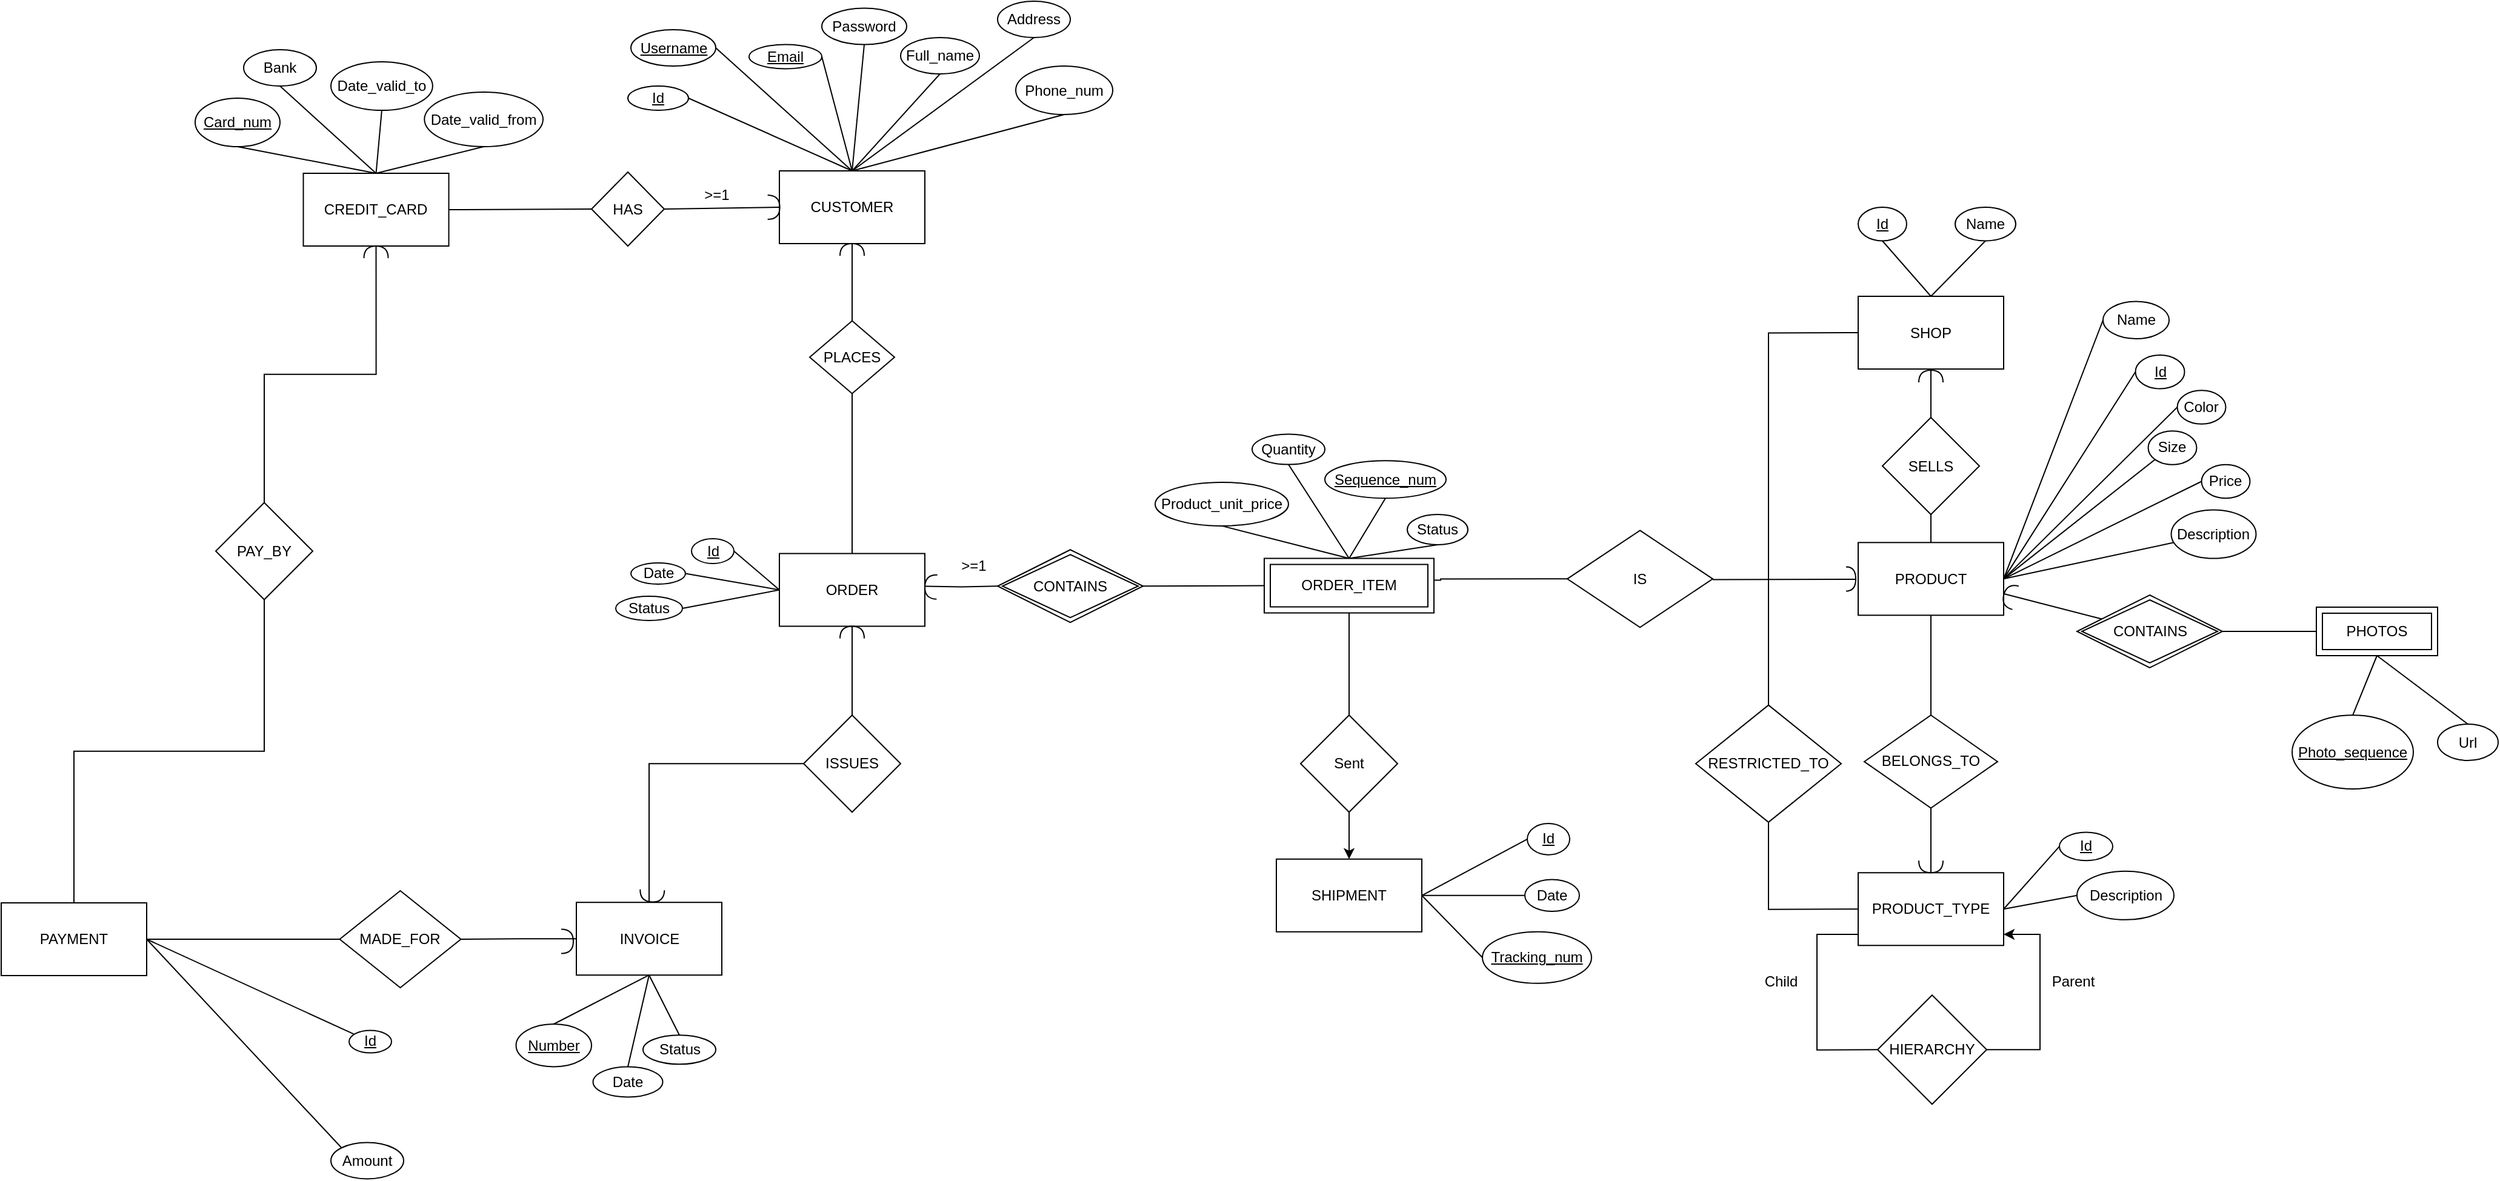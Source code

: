 <mxfile version="15.5.0" type="github">
  <diagram name="Page-1" id="e7e014a7-5840-1c2e-5031-d8a46d1fe8dd">
    <mxGraphModel dx="2207" dy="547" grid="1" gridSize="10" guides="1" tooltips="1" connect="1" arrows="1" fold="1" page="1" pageScale="1" pageWidth="1169" pageHeight="826" background="none" math="0" shadow="0">
      <root>
        <mxCell id="0" />
        <mxCell id="1" parent="0" />
        <mxCell id="rf6OLHSVhCsBGT3hQJzp-183" style="edgeStyle=none;orthogonalLoop=1;jettySize=auto;html=1;exitX=0.5;exitY=0;exitDx=0;exitDy=0;entryX=0.5;entryY=1;entryDx=0;entryDy=0;endArrow=none;" parent="1" source="rf6OLHSVhCsBGT3hQJzp-190" target="rf6OLHSVhCsBGT3hQJzp-280" edge="1">
          <mxGeometry relative="1" as="geometry" />
        </mxCell>
        <mxCell id="rf6OLHSVhCsBGT3hQJzp-184" style="edgeStyle=none;orthogonalLoop=1;jettySize=auto;html=1;exitX=0.5;exitY=0;exitDx=0;exitDy=0;entryX=0.5;entryY=1;entryDx=0;entryDy=0;endArrow=none;" parent="1" source="rf6OLHSVhCsBGT3hQJzp-190" target="rf6OLHSVhCsBGT3hQJzp-281" edge="1">
          <mxGeometry relative="1" as="geometry" />
        </mxCell>
        <mxCell id="rf6OLHSVhCsBGT3hQJzp-185" style="edgeStyle=none;orthogonalLoop=1;jettySize=auto;html=1;exitX=0.5;exitY=0;exitDx=0;exitDy=0;entryX=1;entryY=0.5;entryDx=0;entryDy=0;endArrow=none;" parent="1" source="rf6OLHSVhCsBGT3hQJzp-190" target="rf6OLHSVhCsBGT3hQJzp-223" edge="1">
          <mxGeometry relative="1" as="geometry" />
        </mxCell>
        <mxCell id="rf6OLHSVhCsBGT3hQJzp-186" style="edgeStyle=none;orthogonalLoop=1;jettySize=auto;html=1;exitX=0.5;exitY=0;exitDx=0;exitDy=0;entryX=1;entryY=0.5;entryDx=0;entryDy=0;endArrow=none;" parent="1" source="rf6OLHSVhCsBGT3hQJzp-190" target="rf6OLHSVhCsBGT3hQJzp-222" edge="1">
          <mxGeometry relative="1" as="geometry" />
        </mxCell>
        <mxCell id="rf6OLHSVhCsBGT3hQJzp-187" style="edgeStyle=none;orthogonalLoop=1;jettySize=auto;html=1;exitX=0.5;exitY=0;exitDx=0;exitDy=0;entryX=0.5;entryY=1;entryDx=0;entryDy=0;endArrow=none;" parent="1" source="rf6OLHSVhCsBGT3hQJzp-190" target="rf6OLHSVhCsBGT3hQJzp-282" edge="1">
          <mxGeometry relative="1" as="geometry" />
        </mxCell>
        <mxCell id="rf6OLHSVhCsBGT3hQJzp-188" style="edgeStyle=none;orthogonalLoop=1;jettySize=auto;html=1;exitX=0.5;exitY=0;exitDx=0;exitDy=0;entryX=1;entryY=0.5;entryDx=0;entryDy=0;endArrow=none;" parent="1" source="rf6OLHSVhCsBGT3hQJzp-190" target="rf6OLHSVhCsBGT3hQJzp-198" edge="1">
          <mxGeometry relative="1" as="geometry" />
        </mxCell>
        <mxCell id="rf6OLHSVhCsBGT3hQJzp-189" style="edgeStyle=none;orthogonalLoop=1;jettySize=auto;html=1;exitX=0.5;exitY=0;exitDx=0;exitDy=0;entryX=0.5;entryY=1;entryDx=0;entryDy=0;endArrow=none;" parent="1" source="rf6OLHSVhCsBGT3hQJzp-190" target="rf6OLHSVhCsBGT3hQJzp-279" edge="1">
          <mxGeometry relative="1" as="geometry" />
        </mxCell>
        <mxCell id="rf6OLHSVhCsBGT3hQJzp-190" value="CUSTOMER" style="rounded=0;whiteSpace=wrap;html=1;" parent="1" vertex="1">
          <mxGeometry x="-368" y="440" width="120" height="60" as="geometry" />
        </mxCell>
        <mxCell id="rf6OLHSVhCsBGT3hQJzp-191" style="edgeStyle=none;orthogonalLoop=1;jettySize=auto;html=1;exitX=0;exitY=0.5;exitDx=0;exitDy=0;entryX=1;entryY=0.5;entryDx=0;entryDy=0;endArrow=none;" parent="1" source="rf6OLHSVhCsBGT3hQJzp-192" target="rf6OLHSVhCsBGT3hQJzp-197" edge="1">
          <mxGeometry relative="1" as="geometry" />
        </mxCell>
        <mxCell id="rf6OLHSVhCsBGT3hQJzp-192" value="HAS" style="rhombus;whiteSpace=wrap;html=1;" parent="1" vertex="1">
          <mxGeometry x="-523" y="441" width="60" height="61" as="geometry" />
        </mxCell>
        <mxCell id="rf6OLHSVhCsBGT3hQJzp-194" style="edgeStyle=none;orthogonalLoop=1;jettySize=auto;html=1;exitX=0.5;exitY=0;exitDx=0;exitDy=0;entryX=0.5;entryY=1;entryDx=0;entryDy=0;endArrow=none;" parent="1" source="rf6OLHSVhCsBGT3hQJzp-197" target="rf6OLHSVhCsBGT3hQJzp-224" edge="1">
          <mxGeometry relative="1" as="geometry" />
        </mxCell>
        <mxCell id="rf6OLHSVhCsBGT3hQJzp-195" style="edgeStyle=none;orthogonalLoop=1;jettySize=auto;html=1;exitX=0.5;exitY=0;exitDx=0;exitDy=0;entryX=0.5;entryY=1;entryDx=0;entryDy=0;endArrow=none;" parent="1" source="rf6OLHSVhCsBGT3hQJzp-197" target="rf6OLHSVhCsBGT3hQJzp-346" edge="1">
          <mxGeometry relative="1" as="geometry" />
        </mxCell>
        <mxCell id="rf6OLHSVhCsBGT3hQJzp-197" value="CREDIT_CARD" style="rounded=0;whiteSpace=wrap;html=1;" parent="1" vertex="1">
          <mxGeometry x="-760.75" y="442" width="120" height="60" as="geometry" />
        </mxCell>
        <mxCell id="rf6OLHSVhCsBGT3hQJzp-198" value="&lt;u&gt;Id&lt;/u&gt;" style="ellipse;whiteSpace=wrap;html=1;" parent="1" vertex="1">
          <mxGeometry x="-493" y="370" width="50" height="20" as="geometry" />
        </mxCell>
        <mxCell id="rf6OLHSVhCsBGT3hQJzp-199" style="edgeStyle=none;orthogonalLoop=1;jettySize=auto;html=1;exitX=1;exitY=0.5;exitDx=0;exitDy=0;entryX=0;entryY=0.5;entryDx=0;entryDy=0;endArrow=none;" parent="1" source="rf6OLHSVhCsBGT3hQJzp-202" target="rf6OLHSVhCsBGT3hQJzp-291" edge="1">
          <mxGeometry relative="1" as="geometry" />
        </mxCell>
        <mxCell id="rf6OLHSVhCsBGT3hQJzp-200" style="edgeStyle=none;rounded=0;orthogonalLoop=1;jettySize=auto;html=1;exitX=0.5;exitY=1;exitDx=0;exitDy=0;entryX=0.5;entryY=0;entryDx=0;entryDy=0;endArrow=none;" parent="1" source="rf6OLHSVhCsBGT3hQJzp-202" target="rf6OLHSVhCsBGT3hQJzp-210" edge="1">
          <mxGeometry relative="1" as="geometry" />
        </mxCell>
        <mxCell id="rf6OLHSVhCsBGT3hQJzp-202" value="PRODUCT" style="rounded=0;whiteSpace=wrap;html=1;" parent="1" vertex="1">
          <mxGeometry x="522" y="746.67" width="120" height="60" as="geometry" />
        </mxCell>
        <mxCell id="rf6OLHSVhCsBGT3hQJzp-203" style="edgeStyle=none;rounded=0;orthogonalLoop=1;jettySize=auto;html=1;exitX=0;exitY=0.5;exitDx=0;exitDy=0;entryX=0.5;entryY=0;entryDx=0;entryDy=0;endArrow=none;" parent="1" source="rf6OLHSVhCsBGT3hQJzp-206" target="rf6OLHSVhCsBGT3hQJzp-220" edge="1">
          <mxGeometry relative="1" as="geometry">
            <Array as="points">
              <mxPoint x="448" y="573.75" />
            </Array>
          </mxGeometry>
        </mxCell>
        <mxCell id="rf6OLHSVhCsBGT3hQJzp-204" style="edgeStyle=none;rounded=0;orthogonalLoop=1;jettySize=auto;html=1;exitX=0.5;exitY=0;exitDx=0;exitDy=0;entryX=0.5;entryY=1;entryDx=0;entryDy=0;endArrow=none;" parent="1" source="rf6OLHSVhCsBGT3hQJzp-206" target="rf6OLHSVhCsBGT3hQJzp-226" edge="1">
          <mxGeometry relative="1" as="geometry" />
        </mxCell>
        <mxCell id="rf6OLHSVhCsBGT3hQJzp-205" style="edgeStyle=none;rounded=0;orthogonalLoop=1;jettySize=auto;html=1;exitX=0.5;exitY=0;exitDx=0;exitDy=0;entryX=0.5;entryY=1;entryDx=0;entryDy=0;endArrow=none;" parent="1" source="rf6OLHSVhCsBGT3hQJzp-206" target="rf6OLHSVhCsBGT3hQJzp-290" edge="1">
          <mxGeometry relative="1" as="geometry" />
        </mxCell>
        <mxCell id="rf6OLHSVhCsBGT3hQJzp-206" value="SHOP" style="rounded=0;whiteSpace=wrap;html=1;" parent="1" vertex="1">
          <mxGeometry x="522" y="543.5" width="120" height="60" as="geometry" />
        </mxCell>
        <mxCell id="rf6OLHSVhCsBGT3hQJzp-207" value="SELLS" style="rhombus;whiteSpace=wrap;html=1;" parent="1" vertex="1">
          <mxGeometry x="542" y="643.5" width="80" height="80" as="geometry" />
        </mxCell>
        <mxCell id="rf6OLHSVhCsBGT3hQJzp-208" value="" style="endArrow=none;html=1;entryX=0.5;entryY=1;entryDx=0;entryDy=0;exitX=0.5;exitY=0;exitDx=0;exitDy=0;" parent="1" source="rf6OLHSVhCsBGT3hQJzp-207" target="rf6OLHSVhCsBGT3hQJzp-206" edge="1">
          <mxGeometry width="50" height="50" relative="1" as="geometry">
            <mxPoint x="562" y="633.5" as="sourcePoint" />
            <mxPoint x="612" y="583.5" as="targetPoint" />
          </mxGeometry>
        </mxCell>
        <mxCell id="rf6OLHSVhCsBGT3hQJzp-209" value="" style="endArrow=none;html=1;entryX=0.5;entryY=1;entryDx=0;entryDy=0;exitX=0.5;exitY=0;exitDx=0;exitDy=0;" parent="1" source="rf6OLHSVhCsBGT3hQJzp-202" target="rf6OLHSVhCsBGT3hQJzp-207" edge="1">
          <mxGeometry width="50" height="50" relative="1" as="geometry">
            <mxPoint x="572" y="753.5" as="sourcePoint" />
            <mxPoint x="622" y="703.5" as="targetPoint" />
          </mxGeometry>
        </mxCell>
        <mxCell id="rf6OLHSVhCsBGT3hQJzp-210" value="&lt;font&gt;BELONGS_TO&lt;/font&gt;" style="rhombus;whiteSpace=wrap;html=1;" parent="1" vertex="1">
          <mxGeometry x="527" y="889.13" width="110" height="76.62" as="geometry" />
        </mxCell>
        <mxCell id="rf6OLHSVhCsBGT3hQJzp-211" style="edgeStyle=none;rounded=0;orthogonalLoop=1;jettySize=auto;html=1;exitX=1;exitY=0.5;exitDx=0;exitDy=0;entryX=0;entryY=0.5;entryDx=0;entryDy=0;endArrow=none;" parent="1" source="rf6OLHSVhCsBGT3hQJzp-213" target="rf6OLHSVhCsBGT3hQJzp-237" edge="1">
          <mxGeometry relative="1" as="geometry" />
        </mxCell>
        <mxCell id="rf6OLHSVhCsBGT3hQJzp-212" style="edgeStyle=none;rounded=0;orthogonalLoop=1;jettySize=auto;html=1;exitX=1;exitY=0.5;exitDx=0;exitDy=0;entryX=0;entryY=0.5;entryDx=0;entryDy=0;endArrow=none;" parent="1" source="rf6OLHSVhCsBGT3hQJzp-213" target="rf6OLHSVhCsBGT3hQJzp-238" edge="1">
          <mxGeometry relative="1" as="geometry" />
        </mxCell>
        <mxCell id="rf6OLHSVhCsBGT3hQJzp-213" value="PRODUCT_TYPE" style="rounded=0;whiteSpace=wrap;html=1;" parent="1" vertex="1">
          <mxGeometry x="522" y="1019.13" width="120" height="60" as="geometry" />
        </mxCell>
        <mxCell id="rf6OLHSVhCsBGT3hQJzp-214" style="edgeStyle=none;rounded=0;orthogonalLoop=1;jettySize=auto;html=1;exitX=0;exitY=0.5;exitDx=0;exitDy=0;entryX=0.001;entryY=0.847;entryDx=0;entryDy=0;endArrow=none;entryPerimeter=0;" parent="1" source="rf6OLHSVhCsBGT3hQJzp-216" target="rf6OLHSVhCsBGT3hQJzp-213" edge="1">
          <mxGeometry relative="1" as="geometry">
            <Array as="points">
              <mxPoint x="488" y="1165.38" />
              <mxPoint x="488" y="1070" />
            </Array>
          </mxGeometry>
        </mxCell>
        <mxCell id="rf6OLHSVhCsBGT3hQJzp-215" style="edgeStyle=orthogonalEdgeStyle;rounded=0;orthogonalLoop=1;jettySize=auto;html=1;exitX=1;exitY=0.5;exitDx=0;exitDy=0;" parent="1" source="rf6OLHSVhCsBGT3hQJzp-216" edge="1">
          <mxGeometry relative="1" as="geometry">
            <mxPoint x="642" y="1070" as="targetPoint" />
            <Array as="points">
              <mxPoint x="672" y="1165" />
              <mxPoint x="672" y="1070" />
              <mxPoint x="642" y="1070" />
            </Array>
          </mxGeometry>
        </mxCell>
        <mxCell id="rf6OLHSVhCsBGT3hQJzp-216" value="&lt;font&gt;HIERARCHY&lt;/font&gt;" style="rhombus;whiteSpace=wrap;html=1;" parent="1" vertex="1">
          <mxGeometry x="538" y="1120.13" width="90" height="90" as="geometry" />
        </mxCell>
        <mxCell id="rf6OLHSVhCsBGT3hQJzp-217" value="Child" style="text;html=1;align=center;verticalAlign=middle;resizable=0;points=[];autosize=1;strokeColor=none;fillColor=none;" parent="1" vertex="1">
          <mxGeometry x="438" y="1099.13" width="40" height="20" as="geometry" />
        </mxCell>
        <mxCell id="rf6OLHSVhCsBGT3hQJzp-218" value="Parent&lt;br&gt;" style="text;html=1;align=center;verticalAlign=middle;resizable=0;points=[];autosize=1;strokeColor=none;fillColor=none;" parent="1" vertex="1">
          <mxGeometry x="674" y="1099.13" width="50" height="20" as="geometry" />
        </mxCell>
        <mxCell id="rf6OLHSVhCsBGT3hQJzp-219" style="edgeStyle=none;rounded=0;orthogonalLoop=1;jettySize=auto;html=1;exitX=0.5;exitY=1;exitDx=0;exitDy=0;entryX=0;entryY=0.5;entryDx=0;entryDy=0;endArrow=none;" parent="1" source="rf6OLHSVhCsBGT3hQJzp-220" target="rf6OLHSVhCsBGT3hQJzp-213" edge="1">
          <mxGeometry relative="1" as="geometry">
            <Array as="points">
              <mxPoint x="448" y="1049.38" />
            </Array>
          </mxGeometry>
        </mxCell>
        <mxCell id="rf6OLHSVhCsBGT3hQJzp-220" value="RESTRICTED_TO" style="rhombus;whiteSpace=wrap;html=1;" parent="1" vertex="1">
          <mxGeometry x="388" y="880.82" width="120" height="96.62" as="geometry" />
        </mxCell>
        <mxCell id="rf6OLHSVhCsBGT3hQJzp-221" value="&amp;gt;=1&lt;br&gt;" style="text;html=1;align=center;verticalAlign=middle;resizable=0;points=[];autosize=1;strokeColor=none;fillColor=none;" parent="1" vertex="1">
          <mxGeometry x="-440.5" y="450" width="40" height="20" as="geometry" />
        </mxCell>
        <mxCell id="rf6OLHSVhCsBGT3hQJzp-222" value="&lt;u&gt;Username&lt;/u&gt;" style="ellipse;whiteSpace=wrap;html=1;" parent="1" vertex="1">
          <mxGeometry x="-490.5" y="323.5" width="70" height="30" as="geometry" />
        </mxCell>
        <mxCell id="rf6OLHSVhCsBGT3hQJzp-223" value="&lt;u&gt;Email&lt;/u&gt;" style="ellipse;whiteSpace=wrap;html=1;" parent="1" vertex="1">
          <mxGeometry x="-393" y="335.75" width="60" height="20" as="geometry" />
        </mxCell>
        <mxCell id="rf6OLHSVhCsBGT3hQJzp-224" value="&lt;u&gt;Card_num&lt;/u&gt;" style="ellipse;whiteSpace=wrap;html=1;" parent="1" vertex="1">
          <mxGeometry x="-850" y="380" width="70" height="40" as="geometry" />
        </mxCell>
        <mxCell id="rf6OLHSVhCsBGT3hQJzp-226" value="&lt;u&gt;Id&lt;/u&gt;" style="ellipse;whiteSpace=wrap;html=1;rounded=0;" parent="1" vertex="1">
          <mxGeometry x="522" y="470" width="40" height="27.75" as="geometry" />
        </mxCell>
        <mxCell id="rf6OLHSVhCsBGT3hQJzp-227" value="Name" style="ellipse;whiteSpace=wrap;html=1;" parent="1" vertex="1">
          <mxGeometry x="724" y="547.75" width="54.5" height="30.75" as="geometry" />
        </mxCell>
        <mxCell id="rf6OLHSVhCsBGT3hQJzp-228" value="Color" style="ellipse;whiteSpace=wrap;html=1;" parent="1" vertex="1">
          <mxGeometry x="785.25" y="621.12" width="40" height="27.75" as="geometry" />
        </mxCell>
        <mxCell id="rf6OLHSVhCsBGT3hQJzp-229" value="Description" style="ellipse;whiteSpace=wrap;html=1;" parent="1" vertex="1">
          <mxGeometry x="780.25" y="719.75" width="70" height="40" as="geometry" />
        </mxCell>
        <mxCell id="rf6OLHSVhCsBGT3hQJzp-230" value="Size" style="ellipse;whiteSpace=wrap;html=1;" parent="1" vertex="1">
          <mxGeometry x="761.25" y="654.62" width="40" height="27.75" as="geometry" />
        </mxCell>
        <mxCell id="rf6OLHSVhCsBGT3hQJzp-231" value="&lt;u&gt;Id&lt;/u&gt;" style="ellipse;whiteSpace=wrap;html=1;" parent="1" vertex="1">
          <mxGeometry x="750.75" y="592" width="40.5" height="27.75" as="geometry" />
        </mxCell>
        <mxCell id="rf6OLHSVhCsBGT3hQJzp-232" value="" style="endArrow=none;html=1;entryX=0;entryY=0.5;entryDx=0;entryDy=0;exitX=1;exitY=0.5;exitDx=0;exitDy=0;" parent="1" source="rf6OLHSVhCsBGT3hQJzp-202" target="rf6OLHSVhCsBGT3hQJzp-227" edge="1">
          <mxGeometry width="50" height="50" relative="1" as="geometry">
            <mxPoint x="602" y="773.5" as="sourcePoint" />
            <mxPoint x="652" y="723.5" as="targetPoint" />
          </mxGeometry>
        </mxCell>
        <mxCell id="rf6OLHSVhCsBGT3hQJzp-233" value="" style="endArrow=none;html=1;exitX=1;exitY=0.5;exitDx=0;exitDy=0;entryX=0;entryY=0.5;entryDx=0;entryDy=0;" parent="1" source="rf6OLHSVhCsBGT3hQJzp-202" target="rf6OLHSVhCsBGT3hQJzp-231" edge="1">
          <mxGeometry width="50" height="50" relative="1" as="geometry">
            <mxPoint x="702" y="793.5" as="sourcePoint" />
            <mxPoint x="752" y="743.5" as="targetPoint" />
          </mxGeometry>
        </mxCell>
        <mxCell id="rf6OLHSVhCsBGT3hQJzp-234" value="" style="endArrow=none;html=1;entryX=0;entryY=0.5;entryDx=0;entryDy=0;exitX=1;exitY=0.5;exitDx=0;exitDy=0;" parent="1" source="rf6OLHSVhCsBGT3hQJzp-202" target="rf6OLHSVhCsBGT3hQJzp-228" edge="1">
          <mxGeometry width="50" height="50" relative="1" as="geometry">
            <mxPoint x="642" y="783.5" as="sourcePoint" />
            <mxPoint x="792" y="693.5" as="targetPoint" />
          </mxGeometry>
        </mxCell>
        <mxCell id="rf6OLHSVhCsBGT3hQJzp-235" value="" style="endArrow=none;html=1;entryX=0;entryY=1;entryDx=0;entryDy=0;exitX=1;exitY=0.5;exitDx=0;exitDy=0;" parent="1" source="rf6OLHSVhCsBGT3hQJzp-202" target="rf6OLHSVhCsBGT3hQJzp-230" edge="1">
          <mxGeometry width="50" height="50" relative="1" as="geometry">
            <mxPoint x="652" y="793.5" as="sourcePoint" />
            <mxPoint x="752" y="758.5" as="targetPoint" />
          </mxGeometry>
        </mxCell>
        <mxCell id="rf6OLHSVhCsBGT3hQJzp-236" value="" style="endArrow=none;html=1;exitX=1;exitY=0.5;exitDx=0;exitDy=0;" parent="1" source="rf6OLHSVhCsBGT3hQJzp-202" target="rf6OLHSVhCsBGT3hQJzp-229" edge="1">
          <mxGeometry width="50" height="50" relative="1" as="geometry">
            <mxPoint x="652" y="783.5" as="sourcePoint" />
            <mxPoint x="819.322" y="759.107" as="targetPoint" />
          </mxGeometry>
        </mxCell>
        <mxCell id="rf6OLHSVhCsBGT3hQJzp-237" value="&lt;u&gt;Id&lt;/u&gt;" style="ellipse;whiteSpace=wrap;html=1;" parent="1" vertex="1">
          <mxGeometry x="688" y="985.75" width="44" height="23.38" as="geometry" />
        </mxCell>
        <mxCell id="rf6OLHSVhCsBGT3hQJzp-238" value="Description" style="ellipse;whiteSpace=wrap;html=1;" parent="1" vertex="1">
          <mxGeometry x="702.5" y="1017.88" width="80" height="40" as="geometry" />
        </mxCell>
        <mxCell id="rf6OLHSVhCsBGT3hQJzp-241" style="edgeStyle=orthogonalEdgeStyle;rounded=0;orthogonalLoop=1;jettySize=auto;html=1;endArrow=none;endFill=0;" parent="1" target="rf6OLHSVhCsBGT3hQJzp-339" edge="1">
          <mxGeometry relative="1" as="geometry">
            <mxPoint x="-248" y="782.75" as="sourcePoint" />
          </mxGeometry>
        </mxCell>
        <mxCell id="rf6OLHSVhCsBGT3hQJzp-242" style="edgeStyle=none;orthogonalLoop=1;jettySize=auto;html=1;exitX=0;exitY=0.5;exitDx=0;exitDy=0;entryX=1;entryY=0.5;entryDx=0;entryDy=0;endArrow=none;" parent="1" source="rf6OLHSVhCsBGT3hQJzp-244" target="rf6OLHSVhCsBGT3hQJzp-354" edge="1">
          <mxGeometry relative="1" as="geometry" />
        </mxCell>
        <mxCell id="rf6OLHSVhCsBGT3hQJzp-244" value="ORDER" style="rounded=0;whiteSpace=wrap;html=1;" parent="1" vertex="1">
          <mxGeometry x="-368" y="755.75" width="120" height="60" as="geometry" />
        </mxCell>
        <mxCell id="rf6OLHSVhCsBGT3hQJzp-245" value="PLACES" style="rhombus;whiteSpace=wrap;html=1;" parent="1" vertex="1">
          <mxGeometry x="-343" y="563.75" width="70" height="60" as="geometry" />
        </mxCell>
        <mxCell id="rf6OLHSVhCsBGT3hQJzp-246" value="" style="endArrow=none;html=1;exitX=0.5;exitY=0;exitDx=0;exitDy=0;entryX=0.5;entryY=1;entryDx=0;entryDy=0;" parent="1" source="rf6OLHSVhCsBGT3hQJzp-244" target="rf6OLHSVhCsBGT3hQJzp-245" edge="1">
          <mxGeometry width="50" height="50" relative="1" as="geometry">
            <mxPoint x="-328" y="805.75" as="sourcePoint" />
            <mxPoint x="-278" y="755.75" as="targetPoint" />
          </mxGeometry>
        </mxCell>
        <mxCell id="rf6OLHSVhCsBGT3hQJzp-247" value="Status" style="ellipse;whiteSpace=wrap;html=1;" parent="1" vertex="1">
          <mxGeometry x="-503" y="791" width="55" height="20" as="geometry" />
        </mxCell>
        <mxCell id="rf6OLHSVhCsBGT3hQJzp-248" value="" style="endArrow=none;html=1;entryX=1;entryY=0.5;entryDx=0;entryDy=0;exitX=0;exitY=0.5;exitDx=0;exitDy=0;" parent="1" source="rf6OLHSVhCsBGT3hQJzp-244" target="rf6OLHSVhCsBGT3hQJzp-247" edge="1">
          <mxGeometry width="50" height="50" relative="1" as="geometry">
            <mxPoint x="-458" y="905.75" as="sourcePoint" />
            <mxPoint x="-408" y="855.75" as="targetPoint" />
          </mxGeometry>
        </mxCell>
        <mxCell id="rf6OLHSVhCsBGT3hQJzp-249" value="&lt;u&gt;Sequence_num&lt;/u&gt;" style="ellipse;whiteSpace=wrap;html=1;" parent="1" vertex="1">
          <mxGeometry x="82" y="679.12" width="100" height="31" as="geometry" />
        </mxCell>
        <mxCell id="rf6OLHSVhCsBGT3hQJzp-250" style="edgeStyle=orthogonalEdgeStyle;rounded=0;orthogonalLoop=1;jettySize=auto;html=1;exitX=1;exitY=0.5;exitDx=0;exitDy=0;endArrow=none;endFill=0;entryX=0;entryY=0.5;entryDx=0;entryDy=0;" parent="1" target="CgsBcJXL7_XnsEFNrrJz-1" edge="1">
          <mxGeometry relative="1" as="geometry">
            <mxPoint x="72" y="777.25" as="sourcePoint" />
            <mxPoint x="322" y="776.647" as="targetPoint" />
          </mxGeometry>
        </mxCell>
        <mxCell id="rf6OLHSVhCsBGT3hQJzp-252" style="edgeStyle=none;rounded=0;orthogonalLoop=1;jettySize=auto;html=1;exitX=1;exitY=0.5;exitDx=0;exitDy=0;entryX=0;entryY=0.5;entryDx=0;entryDy=0;endArrow=none;startArrow=none;" parent="1" target="rf6OLHSVhCsBGT3hQJzp-202" edge="1">
          <mxGeometry relative="1" as="geometry">
            <mxPoint x="522" y="776.12" as="sourcePoint" />
          </mxGeometry>
        </mxCell>
        <mxCell id="rf6OLHSVhCsBGT3hQJzp-254" value="ISSUES" style="rhombus;whiteSpace=wrap;html=1;rounded=0;" parent="1" vertex="1">
          <mxGeometry x="-348" y="889.13" width="80" height="80" as="geometry" />
        </mxCell>
        <mxCell id="rf6OLHSVhCsBGT3hQJzp-255" style="edgeStyle=none;orthogonalLoop=1;jettySize=auto;html=1;exitX=0.5;exitY=1;exitDx=0;exitDy=0;entryX=0.5;entryY=0;entryDx=0;entryDy=0;endArrow=none;" parent="1" source="rf6OLHSVhCsBGT3hQJzp-257" target="rf6OLHSVhCsBGT3hQJzp-264" edge="1">
          <mxGeometry relative="1" as="geometry" />
        </mxCell>
        <mxCell id="rf6OLHSVhCsBGT3hQJzp-256" style="edgeStyle=none;rounded=0;orthogonalLoop=1;jettySize=auto;html=1;exitX=0.5;exitY=1;exitDx=0;exitDy=0;entryX=0.5;entryY=0;entryDx=0;entryDy=0;endArrow=none;" parent="1" source="rf6OLHSVhCsBGT3hQJzp-257" target="rf6OLHSVhCsBGT3hQJzp-263" edge="1">
          <mxGeometry relative="1" as="geometry" />
        </mxCell>
        <mxCell id="rf6OLHSVhCsBGT3hQJzp-257" value="INVOICE" style="whiteSpace=wrap;html=1;rounded=0;" parent="1" vertex="1">
          <mxGeometry x="-535.5" y="1043.6" width="120" height="60" as="geometry" />
        </mxCell>
        <mxCell id="rf6OLHSVhCsBGT3hQJzp-258" style="edgeStyle=none;rounded=0;orthogonalLoop=1;jettySize=auto;html=1;exitX=0.5;exitY=0;exitDx=0;exitDy=0;entryX=0.5;entryY=1;entryDx=0;entryDy=0;endArrow=none;" parent="1" source="rf6OLHSVhCsBGT3hQJzp-259" target="rf6OLHSVhCsBGT3hQJzp-257" edge="1">
          <mxGeometry relative="1" as="geometry" />
        </mxCell>
        <mxCell id="rf6OLHSVhCsBGT3hQJzp-259" value="&lt;u&gt;Number&lt;/u&gt;" style="ellipse;whiteSpace=wrap;html=1;rounded=0;" parent="1" vertex="1">
          <mxGeometry x="-585.25" y="1144" width="62.25" height="35.25" as="geometry" />
        </mxCell>
        <mxCell id="rf6OLHSVhCsBGT3hQJzp-260" value="" style="rounded=0;orthogonalLoop=1;jettySize=auto;html=1;endArrow=none;endFill=0;exitX=1;exitY=0.5;exitDx=0;exitDy=0;" parent="1" source="rf6OLHSVhCsBGT3hQJzp-328" target="rf6OLHSVhCsBGT3hQJzp-265" edge="1">
          <mxGeometry relative="1" as="geometry" />
        </mxCell>
        <mxCell id="rf6OLHSVhCsBGT3hQJzp-261" style="rounded=0;orthogonalLoop=1;jettySize=auto;html=1;exitX=1;exitY=0.5;exitDx=0;exitDy=0;entryX=0;entryY=0;entryDx=0;entryDy=0;endArrow=none;endFill=0;" parent="1" source="rf6OLHSVhCsBGT3hQJzp-328" target="rf6OLHSVhCsBGT3hQJzp-274" edge="1">
          <mxGeometry relative="1" as="geometry" />
        </mxCell>
        <mxCell id="rf6OLHSVhCsBGT3hQJzp-263" value="Status" style="ellipse;whiteSpace=wrap;html=1;rounded=0;" parent="1" vertex="1">
          <mxGeometry x="-480.5" y="1153.13" width="60" height="24" as="geometry" />
        </mxCell>
        <mxCell id="rf6OLHSVhCsBGT3hQJzp-264" value="Date" style="ellipse;whiteSpace=wrap;html=1;rounded=0;" parent="1" vertex="1">
          <mxGeometry x="-521.75" y="1179.25" width="57.5" height="25" as="geometry" />
        </mxCell>
        <mxCell id="rf6OLHSVhCsBGT3hQJzp-265" value="&lt;u&gt;Id&lt;/u&gt;" style="ellipse;whiteSpace=wrap;html=1;rounded=0;fillColor=#FFFFFF;" parent="1" vertex="1">
          <mxGeometry x="-723" y="1149.24" width="35" height="18.5" as="geometry" />
        </mxCell>
        <mxCell id="rf6OLHSVhCsBGT3hQJzp-266" value="" style="edgeStyle=orthogonalEdgeStyle;rounded=0;orthogonalLoop=1;jettySize=auto;html=1;endArrow=none;endFill=0;" parent="1" source="rf6OLHSVhCsBGT3hQJzp-267" target="rf6OLHSVhCsBGT3hQJzp-328" edge="1">
          <mxGeometry relative="1" as="geometry" />
        </mxCell>
        <mxCell id="rf6OLHSVhCsBGT3hQJzp-267" value="&lt;font&gt;MADE_FOR&lt;/font&gt;" style="rhombus;whiteSpace=wrap;html=1;rounded=0;" parent="1" vertex="1">
          <mxGeometry x="-730.75" y="1033.99" width="100" height="80" as="geometry" />
        </mxCell>
        <mxCell id="rf6OLHSVhCsBGT3hQJzp-268" style="edgeStyle=none;orthogonalLoop=1;jettySize=auto;html=1;exitX=1;exitY=0.5;exitDx=0;exitDy=0;entryX=0;entryY=0.5;entryDx=0;entryDy=0;endArrow=none;" parent="1" source="rf6OLHSVhCsBGT3hQJzp-271" target="rf6OLHSVhCsBGT3hQJzp-272" edge="1">
          <mxGeometry relative="1" as="geometry" />
        </mxCell>
        <mxCell id="rf6OLHSVhCsBGT3hQJzp-269" style="edgeStyle=none;orthogonalLoop=1;jettySize=auto;html=1;exitX=1;exitY=0.5;exitDx=0;exitDy=0;entryX=0;entryY=0.5;entryDx=0;entryDy=0;endArrow=none;" parent="1" source="rf6OLHSVhCsBGT3hQJzp-271" target="rf6OLHSVhCsBGT3hQJzp-301" edge="1">
          <mxGeometry relative="1" as="geometry">
            <mxPoint x="252" y="1039.755" as="targetPoint" />
          </mxGeometry>
        </mxCell>
        <mxCell id="rf6OLHSVhCsBGT3hQJzp-270" style="edgeStyle=none;orthogonalLoop=1;jettySize=auto;html=1;exitX=1;exitY=0.5;exitDx=0;exitDy=0;entryX=0;entryY=0.5;entryDx=0;entryDy=0;endArrow=none;" parent="1" source="rf6OLHSVhCsBGT3hQJzp-271" target="rf6OLHSVhCsBGT3hQJzp-302" edge="1">
          <mxGeometry relative="1" as="geometry" />
        </mxCell>
        <mxCell id="rf6OLHSVhCsBGT3hQJzp-271" value="SHIPMENT" style="rounded=0;whiteSpace=wrap;html=1;strokeColor=#000000;fillColor=#FFFFFF;" parent="1" vertex="1">
          <mxGeometry x="42" y="1007.88" width="120" height="60" as="geometry" />
        </mxCell>
        <mxCell id="rf6OLHSVhCsBGT3hQJzp-272" value="&lt;u&gt;Id&lt;/u&gt;" style="ellipse;whiteSpace=wrap;html=1;rounded=0;fillColor=#FFFFFF;" parent="1" vertex="1">
          <mxGeometry x="249" y="978.44" width="35" height="25.88" as="geometry" />
        </mxCell>
        <mxCell id="rf6OLHSVhCsBGT3hQJzp-273" style="edgeStyle=orthogonalEdgeStyle;rounded=0;orthogonalLoop=1;jettySize=auto;html=1;exitX=0;exitY=0.5;exitDx=0;exitDy=0;entryX=0;entryY=0.5;entryDx=0;entryDy=0;endArrow=none;endFill=0;" parent="1" source="rf6OLHSVhCsBGT3hQJzp-265" target="rf6OLHSVhCsBGT3hQJzp-265" edge="1">
          <mxGeometry relative="1" as="geometry" />
        </mxCell>
        <mxCell id="rf6OLHSVhCsBGT3hQJzp-274" value="Amount" style="ellipse;whiteSpace=wrap;html=1;strokeColor=#000000;fillColor=#FFFFFF;" parent="1" vertex="1">
          <mxGeometry x="-738" y="1241.74" width="60" height="30" as="geometry" />
        </mxCell>
        <mxCell id="rf6OLHSVhCsBGT3hQJzp-279" value="Password" style="ellipse;whiteSpace=wrap;html=1;" parent="1" vertex="1">
          <mxGeometry x="-333" y="305.75" width="70" height="30" as="geometry" />
        </mxCell>
        <mxCell id="rf6OLHSVhCsBGT3hQJzp-280" value="Full_name" style="ellipse;whiteSpace=wrap;html=1;" parent="1" vertex="1">
          <mxGeometry x="-268" y="330" width="65" height="30" as="geometry" />
        </mxCell>
        <mxCell id="rf6OLHSVhCsBGT3hQJzp-281" value="Address" style="ellipse;whiteSpace=wrap;html=1;" parent="1" vertex="1">
          <mxGeometry x="-188" y="300" width="60" height="30" as="geometry" />
        </mxCell>
        <mxCell id="rf6OLHSVhCsBGT3hQJzp-282" value="Phone_num" style="ellipse;whiteSpace=wrap;html=1;" parent="1" vertex="1">
          <mxGeometry x="-173" y="353.5" width="80" height="40" as="geometry" />
        </mxCell>
        <mxCell id="rf6OLHSVhCsBGT3hQJzp-283" value="" style="group;" parent="1" vertex="1" connectable="0">
          <mxGeometry x="-318" y="815.75" width="20" height="10" as="geometry" />
        </mxCell>
        <mxCell id="rf6OLHSVhCsBGT3hQJzp-284" value="" style="edgeStyle=orthogonalEdgeStyle;rounded=0;orthogonalLoop=1;jettySize=auto;html=1;endArrow=none;endFill=0;" parent="rf6OLHSVhCsBGT3hQJzp-283" source="rf6OLHSVhCsBGT3hQJzp-244" target="rf6OLHSVhCsBGT3hQJzp-254" edge="1">
          <mxGeometry relative="1" as="geometry" />
        </mxCell>
        <mxCell id="rf6OLHSVhCsBGT3hQJzp-285" value="" style="shape=requiredInterface;html=1;verticalLabelPosition=bottom;rotation=-90;" parent="rf6OLHSVhCsBGT3hQJzp-283" vertex="1">
          <mxGeometry x="5" y="-5" width="10" height="20" as="geometry" />
        </mxCell>
        <mxCell id="rf6OLHSVhCsBGT3hQJzp-286" value="" style="group;" parent="1" vertex="1" connectable="0">
          <mxGeometry x="-318" y="500" width="20" height="10" as="geometry" />
        </mxCell>
        <mxCell id="rf6OLHSVhCsBGT3hQJzp-287" value="" style="group;" parent="rf6OLHSVhCsBGT3hQJzp-286" vertex="1" connectable="0">
          <mxGeometry width="20" height="10" as="geometry" />
        </mxCell>
        <mxCell id="rf6OLHSVhCsBGT3hQJzp-288" value="" style="shape=requiredInterface;html=1;verticalLabelPosition=bottom;rotation=-90;" parent="rf6OLHSVhCsBGT3hQJzp-287" vertex="1">
          <mxGeometry x="5" y="-5" width="10" height="20" as="geometry" />
        </mxCell>
        <mxCell id="rf6OLHSVhCsBGT3hQJzp-289" style="edgeStyle=none;orthogonalLoop=1;jettySize=auto;html=1;exitX=1;exitY=0.5;exitDx=0;exitDy=0;exitPerimeter=0;entryX=0.5;entryY=0;entryDx=0;entryDy=0;endArrow=none;" parent="1" source="rf6OLHSVhCsBGT3hQJzp-288" target="rf6OLHSVhCsBGT3hQJzp-245" edge="1">
          <mxGeometry relative="1" as="geometry" />
        </mxCell>
        <mxCell id="rf6OLHSVhCsBGT3hQJzp-290" value="Name" style="ellipse;whiteSpace=wrap;html=1;rounded=0;" parent="1" vertex="1">
          <mxGeometry x="602" y="470" width="50" height="27.75" as="geometry" />
        </mxCell>
        <mxCell id="rf6OLHSVhCsBGT3hQJzp-291" value="Price" style="ellipse;whiteSpace=wrap;html=1;" parent="1" vertex="1">
          <mxGeometry x="805.25" y="682.37" width="40" height="27.75" as="geometry" />
        </mxCell>
        <mxCell id="rf6OLHSVhCsBGT3hQJzp-292" value="" style="group;" parent="1" vertex="1" connectable="0">
          <mxGeometry x="572" y="1009.13" width="20" height="10" as="geometry" />
        </mxCell>
        <mxCell id="rf6OLHSVhCsBGT3hQJzp-293" value="" style="endArrow=none;html=1;exitX=0.5;exitY=0;exitDx=0;exitDy=0;entryX=0.5;entryY=1;entryDx=0;entryDy=0;" parent="rf6OLHSVhCsBGT3hQJzp-292" source="rf6OLHSVhCsBGT3hQJzp-213" target="rf6OLHSVhCsBGT3hQJzp-210" edge="1">
          <mxGeometry width="50" height="50" relative="1" as="geometry">
            <mxPoint x="-120" y="20" as="sourcePoint" />
            <mxPoint x="20" y="-20" as="targetPoint" />
          </mxGeometry>
        </mxCell>
        <mxCell id="rf6OLHSVhCsBGT3hQJzp-294" value="" style="shape=requiredInterface;html=1;verticalLabelPosition=bottom;rotation=90;" parent="rf6OLHSVhCsBGT3hQJzp-292" vertex="1">
          <mxGeometry x="5" y="-5" width="10" height="20" as="geometry" />
        </mxCell>
        <mxCell id="rf6OLHSVhCsBGT3hQJzp-295" value="Product_unit_price" style="ellipse;whiteSpace=wrap;html=1;" parent="1" vertex="1">
          <mxGeometry x="-58" y="696.94" width="110" height="36" as="geometry" />
        </mxCell>
        <mxCell id="rf6OLHSVhCsBGT3hQJzp-296" value="Quantity" style="ellipse;whiteSpace=wrap;html=1;" parent="1" vertex="1">
          <mxGeometry x="22" y="657.25" width="60" height="25" as="geometry" />
        </mxCell>
        <mxCell id="rf6OLHSVhCsBGT3hQJzp-297" value="Status" style="ellipse;whiteSpace=wrap;html=1;" parent="1" vertex="1">
          <mxGeometry x="150" y="723.5" width="50" height="25" as="geometry" />
        </mxCell>
        <mxCell id="rf6OLHSVhCsBGT3hQJzp-298" value="" style="group;rotation=-180;" parent="1" vertex="1" connectable="0">
          <mxGeometry x="-548" y="1065.75" width="10" height="20" as="geometry" />
        </mxCell>
        <mxCell id="rf6OLHSVhCsBGT3hQJzp-299" value="" style="edgeStyle=orthogonalEdgeStyle;rounded=0;orthogonalLoop=1;jettySize=auto;html=1;endArrow=none;endFill=0;" parent="rf6OLHSVhCsBGT3hQJzp-298" source="rf6OLHSVhCsBGT3hQJzp-257" target="rf6OLHSVhCsBGT3hQJzp-267" edge="1">
          <mxGeometry relative="1" as="geometry" />
        </mxCell>
        <mxCell id="rf6OLHSVhCsBGT3hQJzp-300" value="" style="shape=requiredInterface;html=1;verticalLabelPosition=bottom;rotation=-360;" parent="rf6OLHSVhCsBGT3hQJzp-298" vertex="1">
          <mxGeometry width="10" height="20" as="geometry" />
        </mxCell>
        <mxCell id="rf6OLHSVhCsBGT3hQJzp-301" value="Date" style="ellipse;whiteSpace=wrap;html=1;rounded=0;fillColor=#FFFFFF;" parent="1" vertex="1">
          <mxGeometry x="247" y="1024.76" width="45" height="26.25" as="geometry" />
        </mxCell>
        <mxCell id="rf6OLHSVhCsBGT3hQJzp-302" value="&lt;u&gt;Tracking_num&lt;/u&gt;" style="ellipse;whiteSpace=wrap;html=1;rounded=0;fillColor=#FFFFFF;" parent="1" vertex="1">
          <mxGeometry x="212" y="1067.88" width="90" height="42.5" as="geometry" />
        </mxCell>
        <mxCell id="rf6OLHSVhCsBGT3hQJzp-305" value="" style="group;" parent="1" vertex="1" connectable="0">
          <mxGeometry x="-483.168" y="1032.904" width="20.337" height="10.692" as="geometry" />
        </mxCell>
        <mxCell id="rf6OLHSVhCsBGT3hQJzp-306" value="" style="edgeStyle=orthogonalEdgeStyle;rounded=0;orthogonalLoop=1;jettySize=auto;html=1;endArrow=none;endFill=0;" parent="rf6OLHSVhCsBGT3hQJzp-305" source="rf6OLHSVhCsBGT3hQJzp-254" target="rf6OLHSVhCsBGT3hQJzp-257" edge="1">
          <mxGeometry relative="1" as="geometry" />
        </mxCell>
        <mxCell id="rf6OLHSVhCsBGT3hQJzp-307" value="" style="shape=requiredInterface;html=1;verticalLabelPosition=bottom;rotation=92;" parent="rf6OLHSVhCsBGT3hQJzp-305" vertex="1">
          <mxGeometry x="5.168" y="-4.654" width="10" height="20" as="geometry" />
        </mxCell>
        <mxCell id="rf6OLHSVhCsBGT3hQJzp-323" value="" style="group;" parent="1" vertex="1" connectable="0">
          <mxGeometry x="-545.859" y="1032.643" width="16.237" height="75.607" as="geometry" />
        </mxCell>
        <mxCell id="rf6OLHSVhCsBGT3hQJzp-324" value="" style="group;rotation=110;" parent="rf6OLHSVhCsBGT3hQJzp-323" vertex="1" connectable="0">
          <mxGeometry x="-1.881" y="6.107" width="20" height="10" as="geometry" />
        </mxCell>
        <mxCell id="rf6OLHSVhCsBGT3hQJzp-325" style="edgeStyle=none;orthogonalLoop=1;jettySize=auto;html=1;exitX=0.5;exitY=0;exitDx=0;exitDy=0;entryX=0.5;entryY=1;entryDx=0;entryDy=0;fontColor=#007FFF;endArrow=none;" parent="rf6OLHSVhCsBGT3hQJzp-324" edge="1">
          <mxGeometry relative="1" as="geometry" />
        </mxCell>
        <mxCell id="rf6OLHSVhCsBGT3hQJzp-326" value="" style="group;rotation=110;" parent="rf6OLHSVhCsBGT3hQJzp-324" vertex="1" connectable="0">
          <mxGeometry width="20" height="10" as="geometry" />
        </mxCell>
        <mxCell id="rf6OLHSVhCsBGT3hQJzp-327" value="" style="edgeStyle=orthogonalEdgeStyle;rounded=0;orthogonalLoop=1;jettySize=auto;html=1;endArrow=none;endFill=0;" parent="rf6OLHSVhCsBGT3hQJzp-326" edge="1">
          <mxGeometry relative="1" as="geometry" />
        </mxCell>
        <mxCell id="rf6OLHSVhCsBGT3hQJzp-328" value="PAYMENT" style="rounded=0;whiteSpace=wrap;html=1;strokeColor=#000000;fillColor=#FFFFFF;" parent="rf6OLHSVhCsBGT3hQJzp-323" vertex="1">
          <mxGeometry x="-464.141" y="11.347" width="120" height="60" as="geometry" />
        </mxCell>
        <mxCell id="rf6OLHSVhCsBGT3hQJzp-329" style="edgeStyle=orthogonalEdgeStyle;rounded=0;orthogonalLoop=1;jettySize=auto;html=1;exitX=0.5;exitY=1;exitDx=0;exitDy=0;endArrow=none;endFill=0;" parent="1" source="rf6OLHSVhCsBGT3hQJzp-337" target="rf6OLHSVhCsBGT3hQJzp-340" edge="1">
          <mxGeometry relative="1" as="geometry" />
        </mxCell>
        <mxCell id="rf6OLHSVhCsBGT3hQJzp-330" style="edgeStyle=none;rounded=0;orthogonalLoop=1;jettySize=auto;html=1;exitX=0.5;exitY=0;exitDx=0;exitDy=0;entryX=0.5;entryY=1;entryDx=0;entryDy=0;endArrow=none;" parent="1" source="rf6OLHSVhCsBGT3hQJzp-337" target="rf6OLHSVhCsBGT3hQJzp-295" edge="1">
          <mxGeometry relative="1" as="geometry" />
        </mxCell>
        <mxCell id="rf6OLHSVhCsBGT3hQJzp-331" style="edgeStyle=none;rounded=0;orthogonalLoop=1;jettySize=auto;html=1;exitX=0.5;exitY=0;exitDx=0;exitDy=0;entryX=0.5;entryY=1;entryDx=0;entryDy=0;endArrow=none;" parent="1" source="rf6OLHSVhCsBGT3hQJzp-337" target="rf6OLHSVhCsBGT3hQJzp-296" edge="1">
          <mxGeometry relative="1" as="geometry" />
        </mxCell>
        <mxCell id="rf6OLHSVhCsBGT3hQJzp-332" style="edgeStyle=none;rounded=0;orthogonalLoop=1;jettySize=auto;html=1;exitX=0.5;exitY=0;exitDx=0;exitDy=0;entryX=0.5;entryY=1;entryDx=0;entryDy=0;endArrow=none;" parent="1" source="rf6OLHSVhCsBGT3hQJzp-337" target="rf6OLHSVhCsBGT3hQJzp-249" edge="1">
          <mxGeometry relative="1" as="geometry" />
        </mxCell>
        <mxCell id="rf6OLHSVhCsBGT3hQJzp-333" style="edgeStyle=none;rounded=0;orthogonalLoop=1;jettySize=auto;html=1;exitX=0.5;exitY=0;exitDx=0;exitDy=0;entryX=0.5;entryY=1;entryDx=0;entryDy=0;endArrow=none;" parent="1" source="rf6OLHSVhCsBGT3hQJzp-337" target="rf6OLHSVhCsBGT3hQJzp-297" edge="1">
          <mxGeometry relative="1" as="geometry" />
        </mxCell>
        <mxCell id="rf6OLHSVhCsBGT3hQJzp-337" value="ORDER_ITEM" style="shape=ext;margin=3;double=1;whiteSpace=wrap;html=1;align=center;strokeColor=#000000;fillColor=#FFFFFF;" parent="1" vertex="1">
          <mxGeometry x="32" y="759.75" width="140" height="45" as="geometry" />
        </mxCell>
        <mxCell id="rf6OLHSVhCsBGT3hQJzp-338" style="edgeStyle=none;rounded=0;orthogonalLoop=1;jettySize=auto;html=1;exitX=1;exitY=0.5;exitDx=0;exitDy=0;entryX=0;entryY=0.5;entryDx=0;entryDy=0;endArrow=none;" parent="1" source="rf6OLHSVhCsBGT3hQJzp-339" target="rf6OLHSVhCsBGT3hQJzp-337" edge="1">
          <mxGeometry relative="1" as="geometry" />
        </mxCell>
        <mxCell id="rf6OLHSVhCsBGT3hQJzp-339" value="&lt;font&gt;CONTAINS&lt;/font&gt;" style="shape=rhombus;double=1;perimeter=rhombusPerimeter;whiteSpace=wrap;html=1;align=center;strokeColor=#000000;fillColor=#FFFFFF;" parent="1" vertex="1">
          <mxGeometry x="-188" y="752.62" width="120" height="60" as="geometry" />
        </mxCell>
        <mxCell id="rf6OLHSVhCsBGT3hQJzp-340" value="Sent" style="rhombus;whiteSpace=wrap;html=1;rounded=0;" parent="1" vertex="1">
          <mxGeometry x="62" y="889.13" width="80" height="80" as="geometry" />
        </mxCell>
        <mxCell id="rf6OLHSVhCsBGT3hQJzp-341" value="" style="group;" parent="1" vertex="1" connectable="0">
          <mxGeometry x="-473.168" y="1042.904" width="20.337" height="10.692" as="geometry" />
        </mxCell>
        <mxCell id="rf6OLHSVhCsBGT3hQJzp-342" value="" style="edgeStyle=orthogonalEdgeStyle;rounded=0;orthogonalLoop=1;jettySize=auto;html=1;endArrow=none;endFill=0;" parent="rf6OLHSVhCsBGT3hQJzp-341" edge="1">
          <mxGeometry relative="1" as="geometry" />
        </mxCell>
        <mxCell id="rf6OLHSVhCsBGT3hQJzp-343" value="" style="shape=requiredInterface;html=1;verticalLabelPosition=bottom;rotation=-178;" parent="1" vertex="1">
          <mxGeometry x="-248" y="773.25" width="10" height="20" as="geometry" />
        </mxCell>
        <mxCell id="rf6OLHSVhCsBGT3hQJzp-344" style="edgeStyle=none;orthogonalLoop=1;jettySize=auto;html=1;exitX=0.5;exitY=1;exitDx=0;exitDy=0;entryX=0.5;entryY=0;entryDx=0;entryDy=0;endArrow=none;" parent="1" source="rf6OLHSVhCsBGT3hQJzp-345" target="rf6OLHSVhCsBGT3hQJzp-197" edge="1">
          <mxGeometry relative="1" as="geometry" />
        </mxCell>
        <mxCell id="rf6OLHSVhCsBGT3hQJzp-345" value="&lt;font color=&quot;#000000&quot;&gt;Bank&lt;/font&gt;" style="ellipse;whiteSpace=wrap;html=1;fontColor=#007FFF;" parent="1" vertex="1">
          <mxGeometry x="-810" y="340" width="60" height="30" as="geometry" />
        </mxCell>
        <mxCell id="rf6OLHSVhCsBGT3hQJzp-346" value="&lt;font color=&quot;#000000&quot;&gt;Date_valid_from&lt;/font&gt;" style="ellipse;whiteSpace=wrap;html=1;fontColor=#007FFF;" parent="1" vertex="1">
          <mxGeometry x="-660.86" y="375" width="97.86" height="45" as="geometry" />
        </mxCell>
        <mxCell id="rf6OLHSVhCsBGT3hQJzp-347" style="edgeStyle=none;orthogonalLoop=1;jettySize=auto;html=1;exitX=0.5;exitY=1;exitDx=0;exitDy=0;entryX=0.5;entryY=0;entryDx=0;entryDy=0;endArrow=none;" parent="1" source="rf6OLHSVhCsBGT3hQJzp-348" target="rf6OLHSVhCsBGT3hQJzp-197" edge="1">
          <mxGeometry relative="1" as="geometry" />
        </mxCell>
        <mxCell id="rf6OLHSVhCsBGT3hQJzp-348" value="&lt;font color=&quot;#000000&quot;&gt;Date_valid_to&lt;/font&gt;" style="ellipse;whiteSpace=wrap;html=1;fontColor=#007FFF;" parent="1" vertex="1">
          <mxGeometry x="-738" y="350" width="83.93" height="40" as="geometry" />
        </mxCell>
        <mxCell id="rf6OLHSVhCsBGT3hQJzp-349" value="" style="group;" parent="1" vertex="1" connectable="0">
          <mxGeometry x="-377.68" y="460" width="10" height="20" as="geometry" />
        </mxCell>
        <mxCell id="rf6OLHSVhCsBGT3hQJzp-350" style="edgeStyle=none;orthogonalLoop=1;jettySize=auto;html=1;exitX=1;exitY=0.5;exitDx=0;exitDy=0;entryX=0;entryY=0.5;entryDx=0;entryDy=0;endArrow=none;" parent="rf6OLHSVhCsBGT3hQJzp-349" source="rf6OLHSVhCsBGT3hQJzp-192" target="rf6OLHSVhCsBGT3hQJzp-190" edge="1">
          <mxGeometry relative="1" as="geometry" />
        </mxCell>
        <mxCell id="rf6OLHSVhCsBGT3hQJzp-351" value="" style="shape=requiredInterface;html=1;verticalLabelPosition=bottom;rotation=0;" parent="rf6OLHSVhCsBGT3hQJzp-349" vertex="1">
          <mxGeometry width="10" height="20" as="geometry" />
        </mxCell>
        <mxCell id="rf6OLHSVhCsBGT3hQJzp-352" style="edgeStyle=none;orthogonalLoop=1;jettySize=auto;html=1;exitX=1;exitY=0.5;exitDx=0;exitDy=0;entryX=0;entryY=0.5;entryDx=0;entryDy=0;endArrow=none;" parent="1" source="rf6OLHSVhCsBGT3hQJzp-353" target="rf6OLHSVhCsBGT3hQJzp-244" edge="1">
          <mxGeometry relative="1" as="geometry" />
        </mxCell>
        <mxCell id="rf6OLHSVhCsBGT3hQJzp-353" value="Date" style="ellipse;whiteSpace=wrap;html=1;" parent="1" vertex="1">
          <mxGeometry x="-490.5" y="763.5" width="45" height="17.5" as="geometry" />
        </mxCell>
        <mxCell id="rf6OLHSVhCsBGT3hQJzp-354" value="&lt;u&gt;Id&lt;/u&gt;" style="ellipse;whiteSpace=wrap;html=1;" parent="1" vertex="1">
          <mxGeometry x="-440.5" y="743.5" width="35" height="20.5" as="geometry" />
        </mxCell>
        <mxCell id="rf6OLHSVhCsBGT3hQJzp-355" value="" style="endArrow=classic;html=1;exitX=0.5;exitY=1;exitDx=0;exitDy=0;entryX=0.5;entryY=0;entryDx=0;entryDy=0;" parent="1" source="rf6OLHSVhCsBGT3hQJzp-340" target="rf6OLHSVhCsBGT3hQJzp-271" edge="1">
          <mxGeometry width="50" height="50" relative="1" as="geometry">
            <mxPoint x="112" y="951.38" as="sourcePoint" />
            <mxPoint x="162" y="901.38" as="targetPoint" />
          </mxGeometry>
        </mxCell>
        <mxCell id="rf6OLHSVhCsBGT3hQJzp-361" value="&amp;gt;=1" style="text;html=1;align=center;verticalAlign=middle;resizable=0;points=[];autosize=1;strokeColor=none;" parent="1" vertex="1">
          <mxGeometry x="-228" y="755.75" width="40" height="20" as="geometry" />
        </mxCell>
        <mxCell id="CgsBcJXL7_XnsEFNrrJz-1" value="IS" style="rhombus;whiteSpace=wrap;html=1;" parent="1" vertex="1">
          <mxGeometry x="282" y="736.67" width="120" height="80" as="geometry" />
        </mxCell>
        <mxCell id="CgsBcJXL7_XnsEFNrrJz-5" style="edgeStyle=orthogonalEdgeStyle;rounded=0;orthogonalLoop=1;jettySize=auto;html=1;exitX=0.5;exitY=0;exitDx=0;exitDy=0;entryX=0.5;entryY=1;entryDx=0;entryDy=0;endArrow=none;endFill=0;" parent="1" source="CgsBcJXL7_XnsEFNrrJz-3" target="rf6OLHSVhCsBGT3hQJzp-197" edge="1">
          <mxGeometry relative="1" as="geometry" />
        </mxCell>
        <mxCell id="CgsBcJXL7_XnsEFNrrJz-3" value="PAY_BY" style="rhombus;whiteSpace=wrap;html=1;" parent="1" vertex="1">
          <mxGeometry x="-833" y="713.75" width="80" height="80" as="geometry" />
        </mxCell>
        <mxCell id="CgsBcJXL7_XnsEFNrrJz-4" style="edgeStyle=orthogonalEdgeStyle;rounded=0;orthogonalLoop=1;jettySize=auto;html=1;exitX=0.5;exitY=0;exitDx=0;exitDy=0;entryX=0.5;entryY=1;entryDx=0;entryDy=0;endArrow=none;endFill=0;" parent="1" source="rf6OLHSVhCsBGT3hQJzp-328" target="CgsBcJXL7_XnsEFNrrJz-3" edge="1">
          <mxGeometry relative="1" as="geometry" />
        </mxCell>
        <mxCell id="CgsBcJXL7_XnsEFNrrJz-17" value="" style="shape=requiredInterface;html=1;verticalLabelPosition=bottom;rotation=-90;" parent="1" vertex="1">
          <mxGeometry x="577" y="599.5" width="10" height="20" as="geometry" />
        </mxCell>
        <mxCell id="CgsBcJXL7_XnsEFNrrJz-18" value="" style="group;" parent="1" vertex="1" connectable="0">
          <mxGeometry x="-710.75" y="502" width="20" height="10" as="geometry" />
        </mxCell>
        <mxCell id="CgsBcJXL7_XnsEFNrrJz-19" value="" style="group;" parent="CgsBcJXL7_XnsEFNrrJz-18" vertex="1" connectable="0">
          <mxGeometry width="20" height="10" as="geometry" />
        </mxCell>
        <mxCell id="CgsBcJXL7_XnsEFNrrJz-20" value="" style="shape=requiredInterface;html=1;verticalLabelPosition=bottom;rotation=-90;" parent="CgsBcJXL7_XnsEFNrrJz-19" vertex="1">
          <mxGeometry x="5" y="-5" width="10" height="20" as="geometry" />
        </mxCell>
        <mxCell id="bHLAxbNGQcejUqIh85Ex-8" style="edgeStyle=none;orthogonalLoop=1;jettySize=auto;html=1;exitX=0.5;exitY=1;exitDx=0;exitDy=0;entryX=0.5;entryY=0;entryDx=0;entryDy=0;endArrow=none;" parent="1" source="bHLAxbNGQcejUqIh85Ex-5" target="bHLAxbNGQcejUqIh85Ex-7" edge="1">
          <mxGeometry relative="1" as="geometry" />
        </mxCell>
        <mxCell id="bHLAxbNGQcejUqIh85Ex-12" style="edgeStyle=none;orthogonalLoop=1;jettySize=auto;html=1;exitX=0.5;exitY=1;exitDx=0;exitDy=0;entryX=0.5;entryY=0;entryDx=0;entryDy=0;endArrow=none;" parent="1" source="bHLAxbNGQcejUqIh85Ex-5" target="bHLAxbNGQcejUqIh85Ex-11" edge="1">
          <mxGeometry relative="1" as="geometry" />
        </mxCell>
        <mxCell id="bHLAxbNGQcejUqIh85Ex-5" value="PHOTOS" style="shape=ext;margin=3;double=1;whiteSpace=wrap;html=1;align=center;" parent="1" vertex="1">
          <mxGeometry x="900" y="800" width="100" height="40" as="geometry" />
        </mxCell>
        <mxCell id="bHLAxbNGQcejUqIh85Ex-7" value="Url" style="ellipse;whiteSpace=wrap;html=1;" parent="1" vertex="1">
          <mxGeometry x="1000" y="896.5" width="50" height="30" as="geometry" />
        </mxCell>
        <mxCell id="bHLAxbNGQcejUqIh85Ex-11" value="&lt;u&gt;Photo_sequence&lt;/u&gt;" style="ellipse;whiteSpace=wrap;html=1;rotation=0;" parent="1" vertex="1">
          <mxGeometry x="880" y="889.13" width="100" height="60.87" as="geometry" />
        </mxCell>
        <mxCell id="bHLAxbNGQcejUqIh85Ex-24" style="edgeStyle=none;orthogonalLoop=1;jettySize=auto;html=1;exitX=1;exitY=0.5;exitDx=0;exitDy=0;entryX=0;entryY=0.5;entryDx=0;entryDy=0;endArrow=none;strokeColor=#000000;" parent="1" source="bHLAxbNGQcejUqIh85Ex-23" target="bHLAxbNGQcejUqIh85Ex-5" edge="1">
          <mxGeometry relative="1" as="geometry" />
        </mxCell>
        <mxCell id="bHLAxbNGQcejUqIh85Ex-23" value="CONTAINS" style="shape=rhombus;double=1;perimeter=rhombusPerimeter;whiteSpace=wrap;html=1;align=center;" parent="1" vertex="1">
          <mxGeometry x="702.5" y="790" width="120" height="60" as="geometry" />
        </mxCell>
        <mxCell id="bHLAxbNGQcejUqIh85Ex-22" style="edgeStyle=none;orthogonalLoop=1;jettySize=auto;html=1;exitX=1.007;exitY=0.707;exitDx=0;exitDy=0;endArrow=none;strokeColor=#000000;startArrow=none;exitPerimeter=0;" parent="1" source="rf6OLHSVhCsBGT3hQJzp-202" target="bHLAxbNGQcejUqIh85Ex-23" edge="1">
          <mxGeometry relative="1" as="geometry">
            <mxPoint x="52.33" y="28.54" as="targetPoint" />
          </mxGeometry>
        </mxCell>
        <mxCell id="bHLAxbNGQcejUqIh85Ex-25" value="" style="shape=requiredInterface;html=1;verticalLabelPosition=bottom;rotation=-165;" parent="1" vertex="1">
          <mxGeometry x="642" y="781" width="10" height="20" as="geometry" />
        </mxCell>
        <mxCell id="yUWK8qyW--ZT4v1iM_XB-1" value="" style="endArrow=none;html=1;exitX=1;exitY=0.5;exitDx=0;exitDy=0;" edge="1" parent="1">
          <mxGeometry width="50" height="50" relative="1" as="geometry">
            <mxPoint x="402" y="777.3" as="sourcePoint" />
            <mxPoint x="520" y="777" as="targetPoint" />
          </mxGeometry>
        </mxCell>
        <mxCell id="yUWK8qyW--ZT4v1iM_XB-2" value="" style="shape=requiredInterface;html=1;verticalLabelPosition=bottom;rotation=0;" vertex="1" parent="1">
          <mxGeometry x="512" y="766.76" width="8" height="20" as="geometry" />
        </mxCell>
      </root>
    </mxGraphModel>
  </diagram>
</mxfile>
